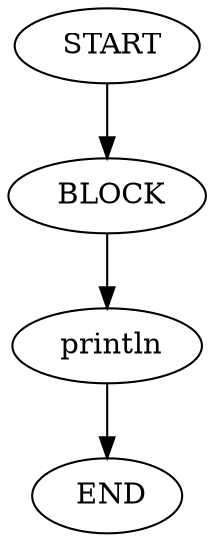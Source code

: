 digraph testGraph {
2[label=" START"]
5[label="BLOCK"]
2 -> 5[color=black]
5[label=" BLOCK"]
8[label="println"]
5 -> 8[color=black]
8[label=" println"]
3[label="END"]
8 -> 3[color=black]
3[label=" END"]
}
